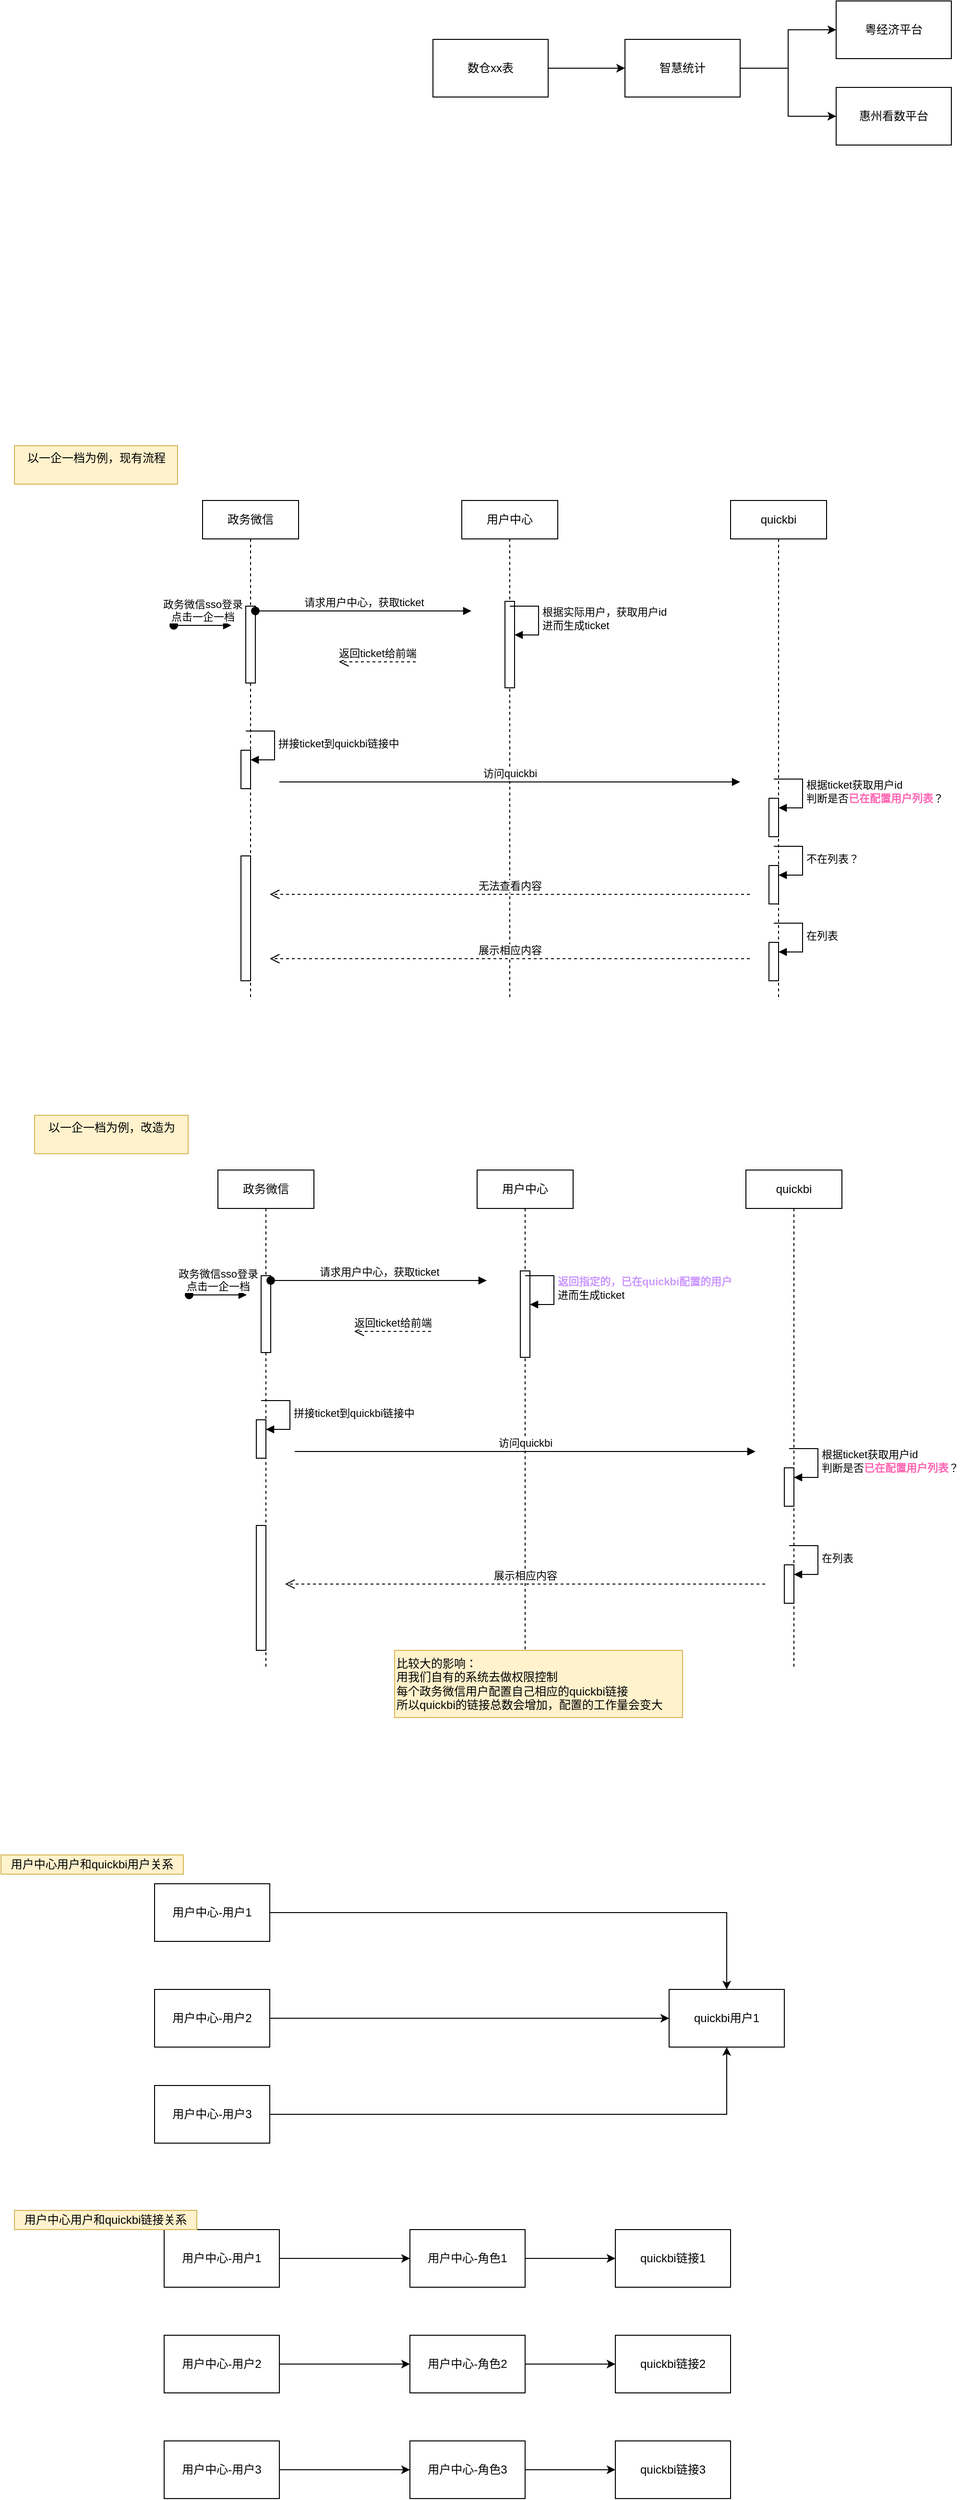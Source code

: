 <mxfile version="24.4.10" type="github">
  <diagram name="第 1 页" id="gvvmEpkAqWaoY7Daplwi">
    <mxGraphModel dx="2261" dy="746" grid="1" gridSize="10" guides="1" tooltips="1" connect="1" arrows="1" fold="1" page="1" pageScale="1" pageWidth="827" pageHeight="1169" math="0" shadow="0">
      <root>
        <mxCell id="0" />
        <mxCell id="1" parent="0" />
        <mxCell id="pmUXgFceK8fLvuXGr5E0-3" value="" style="edgeStyle=orthogonalEdgeStyle;rounded=0;orthogonalLoop=1;jettySize=auto;html=1;" parent="1" source="pmUXgFceK8fLvuXGr5E0-1" target="pmUXgFceK8fLvuXGr5E0-2" edge="1">
          <mxGeometry relative="1" as="geometry" />
        </mxCell>
        <mxCell id="pmUXgFceK8fLvuXGr5E0-1" value="数仓xx表" style="rounded=0;whiteSpace=wrap;html=1;" parent="1" vertex="1">
          <mxGeometry x="170" y="340" width="120" height="60" as="geometry" />
        </mxCell>
        <mxCell id="pmUXgFceK8fLvuXGr5E0-5" value="" style="edgeStyle=orthogonalEdgeStyle;rounded=0;orthogonalLoop=1;jettySize=auto;html=1;" parent="1" source="pmUXgFceK8fLvuXGr5E0-2" target="pmUXgFceK8fLvuXGr5E0-4" edge="1">
          <mxGeometry relative="1" as="geometry" />
        </mxCell>
        <mxCell id="pmUXgFceK8fLvuXGr5E0-7" style="edgeStyle=orthogonalEdgeStyle;rounded=0;orthogonalLoop=1;jettySize=auto;html=1;exitX=1;exitY=0.5;exitDx=0;exitDy=0;entryX=0;entryY=0.5;entryDx=0;entryDy=0;" parent="1" source="pmUXgFceK8fLvuXGr5E0-2" target="pmUXgFceK8fLvuXGr5E0-6" edge="1">
          <mxGeometry relative="1" as="geometry" />
        </mxCell>
        <mxCell id="pmUXgFceK8fLvuXGr5E0-2" value="智慧统计" style="whiteSpace=wrap;html=1;rounded=0;" parent="1" vertex="1">
          <mxGeometry x="370" y="340" width="120" height="60" as="geometry" />
        </mxCell>
        <mxCell id="pmUXgFceK8fLvuXGr5E0-4" value="粤经济平台" style="whiteSpace=wrap;html=1;rounded=0;" parent="1" vertex="1">
          <mxGeometry x="590" y="300" width="120" height="60" as="geometry" />
        </mxCell>
        <mxCell id="pmUXgFceK8fLvuXGr5E0-6" value="惠州看数平台" style="whiteSpace=wrap;html=1;rounded=0;" parent="1" vertex="1">
          <mxGeometry x="590" y="390" width="120" height="60" as="geometry" />
        </mxCell>
        <mxCell id="pmUXgFceK8fLvuXGr5E0-9" value="用户中心" style="shape=umlLifeline;perimeter=lifelinePerimeter;whiteSpace=wrap;html=1;container=1;dropTarget=0;collapsible=0;recursiveResize=0;outlineConnect=0;portConstraint=eastwest;newEdgeStyle={&quot;curved&quot;:0,&quot;rounded&quot;:0};" parent="1" vertex="1">
          <mxGeometry x="200" y="820" width="100" height="520" as="geometry" />
        </mxCell>
        <mxCell id="pmUXgFceK8fLvuXGr5E0-17" value="" style="html=1;points=[[0,0,0,0,5],[0,1,0,0,-5],[1,0,0,0,5],[1,1,0,0,-5]];perimeter=orthogonalPerimeter;outlineConnect=0;targetShapes=umlLifeline;portConstraint=eastwest;newEdgeStyle={&quot;curved&quot;:0,&quot;rounded&quot;:0};" parent="pmUXgFceK8fLvuXGr5E0-9" vertex="1">
          <mxGeometry x="45" y="105" width="10" height="90" as="geometry" />
        </mxCell>
        <mxCell id="pmUXgFceK8fLvuXGr5E0-18" value="根据实际用户，获取用户id&lt;div&gt;进而生成ticket&lt;/div&gt;" style="html=1;align=left;spacingLeft=2;endArrow=block;rounded=0;edgeStyle=orthogonalEdgeStyle;curved=0;rounded=0;" parent="pmUXgFceK8fLvuXGr5E0-9" target="pmUXgFceK8fLvuXGr5E0-17" edge="1">
          <mxGeometry relative="1" as="geometry">
            <mxPoint x="50" y="110" as="sourcePoint" />
            <Array as="points">
              <mxPoint x="80" y="140" />
            </Array>
          </mxGeometry>
        </mxCell>
        <mxCell id="pmUXgFceK8fLvuXGr5E0-10" value="quickbi" style="shape=umlLifeline;perimeter=lifelinePerimeter;whiteSpace=wrap;html=1;container=1;dropTarget=0;collapsible=0;recursiveResize=0;outlineConnect=0;portConstraint=eastwest;newEdgeStyle={&quot;curved&quot;:0,&quot;rounded&quot;:0};" parent="1" vertex="1">
          <mxGeometry x="480" y="820" width="100" height="520" as="geometry" />
        </mxCell>
        <mxCell id="pmUXgFceK8fLvuXGr5E0-27" value="" style="html=1;points=[[0,0,0,0,5],[0,1,0,0,-5],[1,0,0,0,5],[1,1,0,0,-5]];perimeter=orthogonalPerimeter;outlineConnect=0;targetShapes=umlLifeline;portConstraint=eastwest;newEdgeStyle={&quot;curved&quot;:0,&quot;rounded&quot;:0};" parent="pmUXgFceK8fLvuXGr5E0-10" vertex="1">
          <mxGeometry x="40" y="310" width="10" height="40" as="geometry" />
        </mxCell>
        <mxCell id="pmUXgFceK8fLvuXGr5E0-28" value="根据ticket获取用户id&lt;div&gt;判断是否&lt;b&gt;&lt;font color=&quot;#ff66b3&quot;&gt;已在配置用户列表&lt;/font&gt;&lt;/b&gt;？&lt;/div&gt;" style="html=1;align=left;spacingLeft=2;endArrow=block;rounded=0;edgeStyle=orthogonalEdgeStyle;curved=0;rounded=0;" parent="pmUXgFceK8fLvuXGr5E0-10" target="pmUXgFceK8fLvuXGr5E0-27" edge="1">
          <mxGeometry x="0.012" relative="1" as="geometry">
            <mxPoint x="45" y="290" as="sourcePoint" />
            <Array as="points">
              <mxPoint x="75" y="320" />
            </Array>
            <mxPoint as="offset" />
          </mxGeometry>
        </mxCell>
        <mxCell id="pmUXgFceK8fLvuXGr5E0-11" value="政务微信" style="shape=umlLifeline;perimeter=lifelinePerimeter;whiteSpace=wrap;html=1;container=1;dropTarget=0;collapsible=0;recursiveResize=0;outlineConnect=0;portConstraint=eastwest;newEdgeStyle={&quot;curved&quot;:0,&quot;rounded&quot;:0};" parent="1" vertex="1">
          <mxGeometry x="-70" y="820" width="100" height="520" as="geometry" />
        </mxCell>
        <mxCell id="pmUXgFceK8fLvuXGr5E0-13" value="" style="html=1;points=[[0,0,0,0,5],[0,1,0,0,-5],[1,0,0,0,5],[1,1,0,0,-5]];perimeter=orthogonalPerimeter;outlineConnect=0;targetShapes=umlLifeline;portConstraint=eastwest;newEdgeStyle={&quot;curved&quot;:0,&quot;rounded&quot;:0};" parent="pmUXgFceK8fLvuXGr5E0-11" vertex="1">
          <mxGeometry x="45" y="110" width="10" height="80" as="geometry" />
        </mxCell>
        <mxCell id="pmUXgFceK8fLvuXGr5E0-22" value="" style="html=1;points=[[0,0,0,0,5],[0,1,0,0,-5],[1,0,0,0,5],[1,1,0,0,-5]];perimeter=orthogonalPerimeter;outlineConnect=0;targetShapes=umlLifeline;portConstraint=eastwest;newEdgeStyle={&quot;curved&quot;:0,&quot;rounded&quot;:0};" parent="pmUXgFceK8fLvuXGr5E0-11" vertex="1">
          <mxGeometry x="40" y="260" width="10" height="40" as="geometry" />
        </mxCell>
        <mxCell id="pmUXgFceK8fLvuXGr5E0-23" value="拼接ticket到quickbi链接中" style="html=1;align=left;spacingLeft=2;endArrow=block;rounded=0;edgeStyle=orthogonalEdgeStyle;curved=0;rounded=0;" parent="pmUXgFceK8fLvuXGr5E0-11" target="pmUXgFceK8fLvuXGr5E0-22" edge="1">
          <mxGeometry relative="1" as="geometry">
            <mxPoint x="45" y="240" as="sourcePoint" />
            <Array as="points">
              <mxPoint x="75" y="270" />
            </Array>
          </mxGeometry>
        </mxCell>
        <mxCell id="pmUXgFceK8fLvuXGr5E0-12" value="以一企一档为例，现有流程&lt;div&gt;&lt;br&gt;&lt;/div&gt;" style="text;html=1;align=center;verticalAlign=middle;resizable=0;points=[];autosize=1;strokeColor=#d6b656;fillColor=#fff2cc;" parent="1" vertex="1">
          <mxGeometry x="-266" y="763" width="170" height="40" as="geometry" />
        </mxCell>
        <mxCell id="pmUXgFceK8fLvuXGr5E0-14" value="政务微信sso登录&lt;div&gt;点击一企一档&lt;/div&gt;" style="html=1;verticalAlign=bottom;startArrow=oval;startFill=1;endArrow=block;startSize=8;curved=0;rounded=0;" parent="1" edge="1">
          <mxGeometry width="60" relative="1" as="geometry">
            <mxPoint x="-100" y="950" as="sourcePoint" />
            <mxPoint x="-40" y="950" as="targetPoint" />
          </mxGeometry>
        </mxCell>
        <mxCell id="pmUXgFceK8fLvuXGr5E0-16" value="请求用户中心，获取ticket" style="html=1;verticalAlign=bottom;startArrow=oval;startFill=1;endArrow=block;startSize=8;curved=0;rounded=0;exitX=1;exitY=0;exitDx=0;exitDy=5;exitPerimeter=0;" parent="1" source="pmUXgFceK8fLvuXGr5E0-13" edge="1">
          <mxGeometry width="60" relative="1" as="geometry">
            <mxPoint x="80" y="940" as="sourcePoint" />
            <mxPoint x="210" y="935" as="targetPoint" />
          </mxGeometry>
        </mxCell>
        <mxCell id="pmUXgFceK8fLvuXGr5E0-19" value="返回ticket给前端" style="html=1;verticalAlign=bottom;endArrow=open;dashed=1;endSize=8;curved=0;rounded=0;" parent="1" edge="1">
          <mxGeometry relative="1" as="geometry">
            <mxPoint x="152" y="988" as="sourcePoint" />
            <mxPoint x="72" y="988" as="targetPoint" />
          </mxGeometry>
        </mxCell>
        <mxCell id="pmUXgFceK8fLvuXGr5E0-25" value="访问quickbi" style="html=1;verticalAlign=bottom;endArrow=block;curved=0;rounded=0;" parent="1" edge="1">
          <mxGeometry x="-0.001" width="80" relative="1" as="geometry">
            <mxPoint x="10" y="1113" as="sourcePoint" />
            <mxPoint x="490" y="1113" as="targetPoint" />
            <mxPoint as="offset" />
          </mxGeometry>
        </mxCell>
        <mxCell id="pmUXgFceK8fLvuXGr5E0-29" value="" style="html=1;points=[[0,0,0,0,5],[0,1,0,0,-5],[1,0,0,0,5],[1,1,0,0,-5]];perimeter=orthogonalPerimeter;outlineConnect=0;targetShapes=umlLifeline;portConstraint=eastwest;newEdgeStyle={&quot;curved&quot;:0,&quot;rounded&quot;:0};" parent="1" vertex="1">
          <mxGeometry x="520" y="1200" width="10" height="40" as="geometry" />
        </mxCell>
        <mxCell id="pmUXgFceK8fLvuXGr5E0-30" value="不在列表？" style="html=1;align=left;spacingLeft=2;endArrow=block;rounded=0;edgeStyle=orthogonalEdgeStyle;curved=0;rounded=0;" parent="1" target="pmUXgFceK8fLvuXGr5E0-29" edge="1">
          <mxGeometry relative="1" as="geometry">
            <mxPoint x="525" y="1180" as="sourcePoint" />
            <Array as="points">
              <mxPoint x="555" y="1210" />
            </Array>
          </mxGeometry>
        </mxCell>
        <mxCell id="pmUXgFceK8fLvuXGr5E0-31" value="无法查看内容" style="html=1;verticalAlign=bottom;endArrow=open;dashed=1;endSize=8;curved=0;rounded=0;" parent="1" edge="1">
          <mxGeometry relative="1" as="geometry">
            <mxPoint x="500" y="1230" as="sourcePoint" />
            <mxPoint y="1230" as="targetPoint" />
          </mxGeometry>
        </mxCell>
        <mxCell id="pmUXgFceK8fLvuXGr5E0-32" value="" style="html=1;points=[[0,0,0,0,5],[0,1,0,0,-5],[1,0,0,0,5],[1,1,0,0,-5]];perimeter=orthogonalPerimeter;outlineConnect=0;targetShapes=umlLifeline;portConstraint=eastwest;newEdgeStyle={&quot;curved&quot;:0,&quot;rounded&quot;:0};" parent="1" vertex="1">
          <mxGeometry x="-30" y="1190" width="10" height="130" as="geometry" />
        </mxCell>
        <mxCell id="pmUXgFceK8fLvuXGr5E0-33" value="" style="html=1;points=[[0,0,0,0,5],[0,1,0,0,-5],[1,0,0,0,5],[1,1,0,0,-5]];perimeter=orthogonalPerimeter;outlineConnect=0;targetShapes=umlLifeline;portConstraint=eastwest;newEdgeStyle={&quot;curved&quot;:0,&quot;rounded&quot;:0};" parent="1" vertex="1">
          <mxGeometry x="520" y="1280" width="10" height="40" as="geometry" />
        </mxCell>
        <mxCell id="pmUXgFceK8fLvuXGr5E0-34" value="在列表" style="html=1;align=left;spacingLeft=2;endArrow=block;rounded=0;edgeStyle=orthogonalEdgeStyle;curved=0;rounded=0;" parent="1" target="pmUXgFceK8fLvuXGr5E0-33" edge="1">
          <mxGeometry relative="1" as="geometry">
            <mxPoint x="525" y="1260" as="sourcePoint" />
            <Array as="points">
              <mxPoint x="555" y="1290" />
            </Array>
          </mxGeometry>
        </mxCell>
        <mxCell id="pmUXgFceK8fLvuXGr5E0-35" value="展示相应内容" style="html=1;verticalAlign=bottom;endArrow=open;dashed=1;endSize=8;curved=0;rounded=0;" parent="1" edge="1">
          <mxGeometry relative="1" as="geometry">
            <mxPoint x="500" y="1297" as="sourcePoint" />
            <mxPoint y="1297" as="targetPoint" />
          </mxGeometry>
        </mxCell>
        <mxCell id="pmUXgFceK8fLvuXGr5E0-36" value="用户中心" style="shape=umlLifeline;perimeter=lifelinePerimeter;whiteSpace=wrap;html=1;container=1;dropTarget=0;collapsible=0;recursiveResize=0;outlineConnect=0;portConstraint=eastwest;newEdgeStyle={&quot;curved&quot;:0,&quot;rounded&quot;:0};" parent="1" vertex="1">
          <mxGeometry x="216" y="1517" width="100" height="520" as="geometry" />
        </mxCell>
        <mxCell id="pmUXgFceK8fLvuXGr5E0-37" value="" style="html=1;points=[[0,0,0,0,5],[0,1,0,0,-5],[1,0,0,0,5],[1,1,0,0,-5]];perimeter=orthogonalPerimeter;outlineConnect=0;targetShapes=umlLifeline;portConstraint=eastwest;newEdgeStyle={&quot;curved&quot;:0,&quot;rounded&quot;:0};" parent="pmUXgFceK8fLvuXGr5E0-36" vertex="1">
          <mxGeometry x="45" y="105" width="10" height="90" as="geometry" />
        </mxCell>
        <mxCell id="pmUXgFceK8fLvuXGr5E0-38" value="&lt;div&gt;&lt;b&gt;&lt;font color=&quot;#cc99ff&quot;&gt;返回指定的，已在quickbi配置的用户&lt;/font&gt;&lt;/b&gt;&lt;/div&gt;&lt;div&gt;进而生成ticket&lt;/div&gt;" style="html=1;align=left;spacingLeft=2;endArrow=block;rounded=0;edgeStyle=orthogonalEdgeStyle;curved=0;rounded=0;" parent="pmUXgFceK8fLvuXGr5E0-36" target="pmUXgFceK8fLvuXGr5E0-37" edge="1">
          <mxGeometry x="0.012" relative="1" as="geometry">
            <mxPoint x="50" y="110" as="sourcePoint" />
            <Array as="points">
              <mxPoint x="80" y="140" />
            </Array>
            <mxPoint as="offset" />
          </mxGeometry>
        </mxCell>
        <mxCell id="pmUXgFceK8fLvuXGr5E0-39" value="quickbi" style="shape=umlLifeline;perimeter=lifelinePerimeter;whiteSpace=wrap;html=1;container=1;dropTarget=0;collapsible=0;recursiveResize=0;outlineConnect=0;portConstraint=eastwest;newEdgeStyle={&quot;curved&quot;:0,&quot;rounded&quot;:0};" parent="1" vertex="1">
          <mxGeometry x="496" y="1517" width="100" height="520" as="geometry" />
        </mxCell>
        <mxCell id="pmUXgFceK8fLvuXGr5E0-40" value="" style="html=1;points=[[0,0,0,0,5],[0,1,0,0,-5],[1,0,0,0,5],[1,1,0,0,-5]];perimeter=orthogonalPerimeter;outlineConnect=0;targetShapes=umlLifeline;portConstraint=eastwest;newEdgeStyle={&quot;curved&quot;:0,&quot;rounded&quot;:0};" parent="pmUXgFceK8fLvuXGr5E0-39" vertex="1">
          <mxGeometry x="40" y="310" width="10" height="40" as="geometry" />
        </mxCell>
        <mxCell id="pmUXgFceK8fLvuXGr5E0-41" value="根据ticket获取用户id&lt;div&gt;判断是否&lt;b&gt;&lt;font color=&quot;#ff66b3&quot;&gt;已在配置用户列表&lt;/font&gt;&lt;/b&gt;？&lt;/div&gt;" style="html=1;align=left;spacingLeft=2;endArrow=block;rounded=0;edgeStyle=orthogonalEdgeStyle;curved=0;rounded=0;" parent="pmUXgFceK8fLvuXGr5E0-39" target="pmUXgFceK8fLvuXGr5E0-40" edge="1">
          <mxGeometry x="0.012" relative="1" as="geometry">
            <mxPoint x="45" y="290" as="sourcePoint" />
            <Array as="points">
              <mxPoint x="75" y="320" />
            </Array>
            <mxPoint as="offset" />
          </mxGeometry>
        </mxCell>
        <mxCell id="pmUXgFceK8fLvuXGr5E0-42" value="政务微信" style="shape=umlLifeline;perimeter=lifelinePerimeter;whiteSpace=wrap;html=1;container=1;dropTarget=0;collapsible=0;recursiveResize=0;outlineConnect=0;portConstraint=eastwest;newEdgeStyle={&quot;curved&quot;:0,&quot;rounded&quot;:0};" parent="1" vertex="1">
          <mxGeometry x="-54" y="1517" width="100" height="520" as="geometry" />
        </mxCell>
        <mxCell id="pmUXgFceK8fLvuXGr5E0-43" value="" style="html=1;points=[[0,0,0,0,5],[0,1,0,0,-5],[1,0,0,0,5],[1,1,0,0,-5]];perimeter=orthogonalPerimeter;outlineConnect=0;targetShapes=umlLifeline;portConstraint=eastwest;newEdgeStyle={&quot;curved&quot;:0,&quot;rounded&quot;:0};" parent="pmUXgFceK8fLvuXGr5E0-42" vertex="1">
          <mxGeometry x="45" y="110" width="10" height="80" as="geometry" />
        </mxCell>
        <mxCell id="pmUXgFceK8fLvuXGr5E0-44" value="" style="html=1;points=[[0,0,0,0,5],[0,1,0,0,-5],[1,0,0,0,5],[1,1,0,0,-5]];perimeter=orthogonalPerimeter;outlineConnect=0;targetShapes=umlLifeline;portConstraint=eastwest;newEdgeStyle={&quot;curved&quot;:0,&quot;rounded&quot;:0};" parent="pmUXgFceK8fLvuXGr5E0-42" vertex="1">
          <mxGeometry x="40" y="260" width="10" height="40" as="geometry" />
        </mxCell>
        <mxCell id="pmUXgFceK8fLvuXGr5E0-45" value="拼接ticket到quickbi链接中" style="html=1;align=left;spacingLeft=2;endArrow=block;rounded=0;edgeStyle=orthogonalEdgeStyle;curved=0;rounded=0;" parent="pmUXgFceK8fLvuXGr5E0-42" target="pmUXgFceK8fLvuXGr5E0-44" edge="1">
          <mxGeometry relative="1" as="geometry">
            <mxPoint x="45" y="240" as="sourcePoint" />
            <Array as="points">
              <mxPoint x="75" y="270" />
            </Array>
          </mxGeometry>
        </mxCell>
        <mxCell id="pmUXgFceK8fLvuXGr5E0-46" value="以一企一档为例，改造为&lt;div&gt;&lt;br&gt;&lt;/div&gt;" style="text;html=1;align=center;verticalAlign=middle;resizable=0;points=[];autosize=1;strokeColor=#d6b656;fillColor=#fff2cc;" parent="1" vertex="1">
          <mxGeometry x="-245" y="1460" width="160" height="40" as="geometry" />
        </mxCell>
        <mxCell id="pmUXgFceK8fLvuXGr5E0-47" value="政务微信sso登录&lt;div&gt;点击一企一档&lt;/div&gt;" style="html=1;verticalAlign=bottom;startArrow=oval;startFill=1;endArrow=block;startSize=8;curved=0;rounded=0;" parent="1" edge="1">
          <mxGeometry width="60" relative="1" as="geometry">
            <mxPoint x="-84" y="1647" as="sourcePoint" />
            <mxPoint x="-24" y="1647" as="targetPoint" />
          </mxGeometry>
        </mxCell>
        <mxCell id="pmUXgFceK8fLvuXGr5E0-48" value="请求用户中心，获取ticket" style="html=1;verticalAlign=bottom;startArrow=oval;startFill=1;endArrow=block;startSize=8;curved=0;rounded=0;exitX=1;exitY=0;exitDx=0;exitDy=5;exitPerimeter=0;" parent="1" source="pmUXgFceK8fLvuXGr5E0-43" edge="1">
          <mxGeometry width="60" relative="1" as="geometry">
            <mxPoint x="96" y="1637" as="sourcePoint" />
            <mxPoint x="226" y="1632" as="targetPoint" />
          </mxGeometry>
        </mxCell>
        <mxCell id="pmUXgFceK8fLvuXGr5E0-49" value="返回ticket给前端" style="html=1;verticalAlign=bottom;endArrow=open;dashed=1;endSize=8;curved=0;rounded=0;" parent="1" edge="1">
          <mxGeometry relative="1" as="geometry">
            <mxPoint x="168" y="1685" as="sourcePoint" />
            <mxPoint x="88" y="1685" as="targetPoint" />
          </mxGeometry>
        </mxCell>
        <mxCell id="pmUXgFceK8fLvuXGr5E0-50" value="访问quickbi" style="html=1;verticalAlign=bottom;endArrow=block;curved=0;rounded=0;" parent="1" edge="1">
          <mxGeometry x="-0.001" width="80" relative="1" as="geometry">
            <mxPoint x="26" y="1810" as="sourcePoint" />
            <mxPoint x="506" y="1810" as="targetPoint" />
            <mxPoint as="offset" />
          </mxGeometry>
        </mxCell>
        <mxCell id="pmUXgFceK8fLvuXGr5E0-54" value="" style="html=1;points=[[0,0,0,0,5],[0,1,0,0,-5],[1,0,0,0,5],[1,1,0,0,-5]];perimeter=orthogonalPerimeter;outlineConnect=0;targetShapes=umlLifeline;portConstraint=eastwest;newEdgeStyle={&quot;curved&quot;:0,&quot;rounded&quot;:0};" parent="1" vertex="1">
          <mxGeometry x="-14" y="1887" width="10" height="130" as="geometry" />
        </mxCell>
        <mxCell id="pmUXgFceK8fLvuXGr5E0-55" value="" style="html=1;points=[[0,0,0,0,5],[0,1,0,0,-5],[1,0,0,0,5],[1,1,0,0,-5]];perimeter=orthogonalPerimeter;outlineConnect=0;targetShapes=umlLifeline;portConstraint=eastwest;newEdgeStyle={&quot;curved&quot;:0,&quot;rounded&quot;:0};" parent="1" vertex="1">
          <mxGeometry x="536" y="1928" width="10" height="40" as="geometry" />
        </mxCell>
        <mxCell id="pmUXgFceK8fLvuXGr5E0-56" value="在列表" style="html=1;align=left;spacingLeft=2;endArrow=block;rounded=0;edgeStyle=orthogonalEdgeStyle;curved=0;rounded=0;" parent="1" target="pmUXgFceK8fLvuXGr5E0-55" edge="1">
          <mxGeometry relative="1" as="geometry">
            <mxPoint x="541" y="1908" as="sourcePoint" />
            <Array as="points">
              <mxPoint x="571" y="1938" />
            </Array>
          </mxGeometry>
        </mxCell>
        <mxCell id="pmUXgFceK8fLvuXGr5E0-57" value="展示相应内容" style="html=1;verticalAlign=bottom;endArrow=open;dashed=1;endSize=8;curved=0;rounded=0;" parent="1" edge="1">
          <mxGeometry relative="1" as="geometry">
            <mxPoint x="516" y="1948" as="sourcePoint" />
            <mxPoint x="16" y="1948" as="targetPoint" />
          </mxGeometry>
        </mxCell>
        <mxCell id="PeqmA5MVkY0Wv3IIqCLQ-1" value="比较大的影响：&lt;div&gt;用我们自有的系统去做权限控制&lt;div&gt;每个政务微信用户配置自己相应的quickbi链接&lt;/div&gt;&lt;div&gt;所以quickbi的链接总数会增加，配置的工作量会变大&lt;/div&gt;&lt;/div&gt;" style="text;html=1;align=left;verticalAlign=middle;resizable=0;points=[];autosize=1;strokeColor=#d6b656;fillColor=#fff2cc;" vertex="1" parent="1">
          <mxGeometry x="130" y="2017" width="300" height="70" as="geometry" />
        </mxCell>
        <mxCell id="PeqmA5MVkY0Wv3IIqCLQ-7" style="edgeStyle=orthogonalEdgeStyle;rounded=0;orthogonalLoop=1;jettySize=auto;html=1;exitX=1;exitY=0.5;exitDx=0;exitDy=0;entryX=0.5;entryY=0;entryDx=0;entryDy=0;" edge="1" parent="1" source="PeqmA5MVkY0Wv3IIqCLQ-2" target="PeqmA5MVkY0Wv3IIqCLQ-6">
          <mxGeometry relative="1" as="geometry" />
        </mxCell>
        <mxCell id="PeqmA5MVkY0Wv3IIqCLQ-2" value="用户中心-用户1" style="rounded=0;whiteSpace=wrap;html=1;" vertex="1" parent="1">
          <mxGeometry x="-120" y="2260" width="120" height="60" as="geometry" />
        </mxCell>
        <mxCell id="PeqmA5MVkY0Wv3IIqCLQ-9" style="edgeStyle=orthogonalEdgeStyle;rounded=0;orthogonalLoop=1;jettySize=auto;html=1;exitX=1;exitY=0.5;exitDx=0;exitDy=0;entryX=0.5;entryY=1;entryDx=0;entryDy=0;" edge="1" parent="1" source="PeqmA5MVkY0Wv3IIqCLQ-3" target="PeqmA5MVkY0Wv3IIqCLQ-6">
          <mxGeometry relative="1" as="geometry" />
        </mxCell>
        <mxCell id="PeqmA5MVkY0Wv3IIqCLQ-3" value="用户中心-用户3" style="rounded=0;whiteSpace=wrap;html=1;" vertex="1" parent="1">
          <mxGeometry x="-120" y="2470" width="120" height="60" as="geometry" />
        </mxCell>
        <mxCell id="PeqmA5MVkY0Wv3IIqCLQ-8" style="edgeStyle=orthogonalEdgeStyle;rounded=0;orthogonalLoop=1;jettySize=auto;html=1;exitX=1;exitY=0.5;exitDx=0;exitDy=0;entryX=0;entryY=0.5;entryDx=0;entryDy=0;" edge="1" parent="1" source="PeqmA5MVkY0Wv3IIqCLQ-4" target="PeqmA5MVkY0Wv3IIqCLQ-6">
          <mxGeometry relative="1" as="geometry" />
        </mxCell>
        <mxCell id="PeqmA5MVkY0Wv3IIqCLQ-4" value="用户中心-用户2" style="rounded=0;whiteSpace=wrap;html=1;" vertex="1" parent="1">
          <mxGeometry x="-120" y="2370" width="120" height="60" as="geometry" />
        </mxCell>
        <mxCell id="PeqmA5MVkY0Wv3IIqCLQ-6" value="quickbi用户1" style="rounded=0;whiteSpace=wrap;html=1;" vertex="1" parent="1">
          <mxGeometry x="416" y="2370" width="120" height="60" as="geometry" />
        </mxCell>
        <mxCell id="PeqmA5MVkY0Wv3IIqCLQ-33" style="edgeStyle=orthogonalEdgeStyle;rounded=0;orthogonalLoop=1;jettySize=auto;html=1;exitX=1;exitY=0.5;exitDx=0;exitDy=0;entryX=0;entryY=0.5;entryDx=0;entryDy=0;" edge="1" parent="1" source="PeqmA5MVkY0Wv3IIqCLQ-13" target="PeqmA5MVkY0Wv3IIqCLQ-24">
          <mxGeometry relative="1" as="geometry" />
        </mxCell>
        <mxCell id="PeqmA5MVkY0Wv3IIqCLQ-13" value="用户中心-用户1" style="rounded=0;whiteSpace=wrap;html=1;" vertex="1" parent="1">
          <mxGeometry x="-110" y="2620" width="120" height="60" as="geometry" />
        </mxCell>
        <mxCell id="PeqmA5MVkY0Wv3IIqCLQ-35" style="edgeStyle=orthogonalEdgeStyle;rounded=0;orthogonalLoop=1;jettySize=auto;html=1;exitX=1;exitY=0.5;exitDx=0;exitDy=0;entryX=0;entryY=0.5;entryDx=0;entryDy=0;" edge="1" parent="1" source="PeqmA5MVkY0Wv3IIqCLQ-14" target="PeqmA5MVkY0Wv3IIqCLQ-30">
          <mxGeometry relative="1" as="geometry" />
        </mxCell>
        <mxCell id="PeqmA5MVkY0Wv3IIqCLQ-14" value="用户中心-用户3" style="rounded=0;whiteSpace=wrap;html=1;" vertex="1" parent="1">
          <mxGeometry x="-110" y="2840" width="120" height="60" as="geometry" />
        </mxCell>
        <mxCell id="PeqmA5MVkY0Wv3IIqCLQ-34" style="edgeStyle=orthogonalEdgeStyle;rounded=0;orthogonalLoop=1;jettySize=auto;html=1;exitX=1;exitY=0.5;exitDx=0;exitDy=0;entryX=0;entryY=0.5;entryDx=0;entryDy=0;" edge="1" parent="1" source="PeqmA5MVkY0Wv3IIqCLQ-15" target="PeqmA5MVkY0Wv3IIqCLQ-27">
          <mxGeometry relative="1" as="geometry" />
        </mxCell>
        <mxCell id="PeqmA5MVkY0Wv3IIqCLQ-15" value="用户中心-用户2" style="rounded=0;whiteSpace=wrap;html=1;" vertex="1" parent="1">
          <mxGeometry x="-110" y="2730" width="120" height="60" as="geometry" />
        </mxCell>
        <mxCell id="PeqmA5MVkY0Wv3IIqCLQ-36" style="edgeStyle=orthogonalEdgeStyle;rounded=0;orthogonalLoop=1;jettySize=auto;html=1;exitX=1;exitY=0.5;exitDx=0;exitDy=0;entryX=0;entryY=0.5;entryDx=0;entryDy=0;" edge="1" parent="1" source="PeqmA5MVkY0Wv3IIqCLQ-24" target="PeqmA5MVkY0Wv3IIqCLQ-25">
          <mxGeometry relative="1" as="geometry" />
        </mxCell>
        <mxCell id="PeqmA5MVkY0Wv3IIqCLQ-24" value="用户中心-角色1" style="rounded=0;whiteSpace=wrap;html=1;" vertex="1" parent="1">
          <mxGeometry x="146" y="2620" width="120" height="60" as="geometry" />
        </mxCell>
        <mxCell id="PeqmA5MVkY0Wv3IIqCLQ-25" value="quickbi链接1" style="whiteSpace=wrap;html=1;rounded=0;" vertex="1" parent="1">
          <mxGeometry x="360" y="2620" width="120" height="60" as="geometry" />
        </mxCell>
        <mxCell id="PeqmA5MVkY0Wv3IIqCLQ-32" style="edgeStyle=orthogonalEdgeStyle;rounded=0;orthogonalLoop=1;jettySize=auto;html=1;exitX=1;exitY=0.5;exitDx=0;exitDy=0;entryX=0;entryY=0.5;entryDx=0;entryDy=0;" edge="1" parent="1" source="PeqmA5MVkY0Wv3IIqCLQ-27" target="PeqmA5MVkY0Wv3IIqCLQ-28">
          <mxGeometry relative="1" as="geometry" />
        </mxCell>
        <mxCell id="PeqmA5MVkY0Wv3IIqCLQ-27" value="用户中心-角色2" style="rounded=0;whiteSpace=wrap;html=1;" vertex="1" parent="1">
          <mxGeometry x="146" y="2730" width="120" height="60" as="geometry" />
        </mxCell>
        <mxCell id="PeqmA5MVkY0Wv3IIqCLQ-28" value="quickbi链接2" style="whiteSpace=wrap;html=1;rounded=0;" vertex="1" parent="1">
          <mxGeometry x="360" y="2730" width="120" height="60" as="geometry" />
        </mxCell>
        <mxCell id="PeqmA5MVkY0Wv3IIqCLQ-29" value="" style="edgeStyle=orthogonalEdgeStyle;rounded=0;orthogonalLoop=1;jettySize=auto;html=1;" edge="1" parent="1" source="PeqmA5MVkY0Wv3IIqCLQ-30" target="PeqmA5MVkY0Wv3IIqCLQ-31">
          <mxGeometry relative="1" as="geometry" />
        </mxCell>
        <mxCell id="PeqmA5MVkY0Wv3IIqCLQ-30" value="用户中心-角色3" style="rounded=0;whiteSpace=wrap;html=1;" vertex="1" parent="1">
          <mxGeometry x="146" y="2840" width="120" height="60" as="geometry" />
        </mxCell>
        <mxCell id="PeqmA5MVkY0Wv3IIqCLQ-31" value="quickbi链接3" style="whiteSpace=wrap;html=1;rounded=0;" vertex="1" parent="1">
          <mxGeometry x="360" y="2840" width="120" height="60" as="geometry" />
        </mxCell>
        <mxCell id="PeqmA5MVkY0Wv3IIqCLQ-37" value="用户中心用户和quickbi用户关系" style="text;html=1;align=center;verticalAlign=middle;whiteSpace=wrap;rounded=0;fillColor=#fff2cc;strokeColor=#d6b656;" vertex="1" parent="1">
          <mxGeometry x="-280" y="2230" width="190" height="20" as="geometry" />
        </mxCell>
        <mxCell id="PeqmA5MVkY0Wv3IIqCLQ-38" value="用户中心用户和quickbi链接关系" style="text;html=1;align=center;verticalAlign=middle;whiteSpace=wrap;rounded=0;fillColor=#fff2cc;strokeColor=#d6b656;" vertex="1" parent="1">
          <mxGeometry x="-266" y="2600" width="190" height="20" as="geometry" />
        </mxCell>
      </root>
    </mxGraphModel>
  </diagram>
</mxfile>
